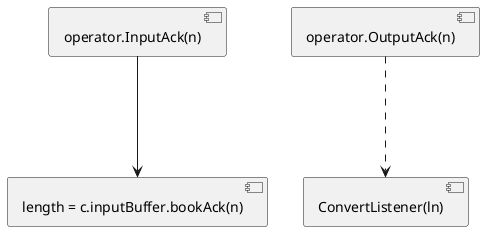 @startuml

[operator.InputAck(n)] ---> [length = c.inputBuffer.bookAck(n)]

[operator.OutputAck(n)] ...> [ConvertListener(ln)]

@enduml
